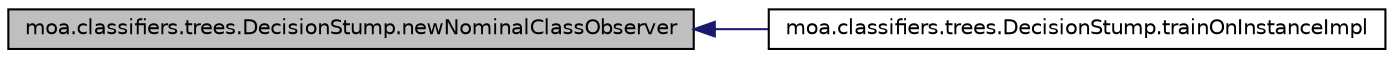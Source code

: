 digraph G
{
  edge [fontname="Helvetica",fontsize="10",labelfontname="Helvetica",labelfontsize="10"];
  node [fontname="Helvetica",fontsize="10",shape=record];
  rankdir=LR;
  Node1 [label="moa.classifiers.trees.DecisionStump.newNominalClassObserver",height=0.2,width=0.4,color="black", fillcolor="grey75", style="filled" fontcolor="black"];
  Node1 -> Node2 [dir=back,color="midnightblue",fontsize="10",style="solid",fontname="Helvetica"];
  Node2 [label="moa.classifiers.trees.DecisionStump.trainOnInstanceImpl",height=0.2,width=0.4,color="black", fillcolor="white", style="filled",URL="$classmoa_1_1classifiers_1_1trees_1_1DecisionStump.html#a32067bc75ba3bd5e5a56955740a091cb",tooltip="Trains this classifier incrementally using the given instance."];
}
